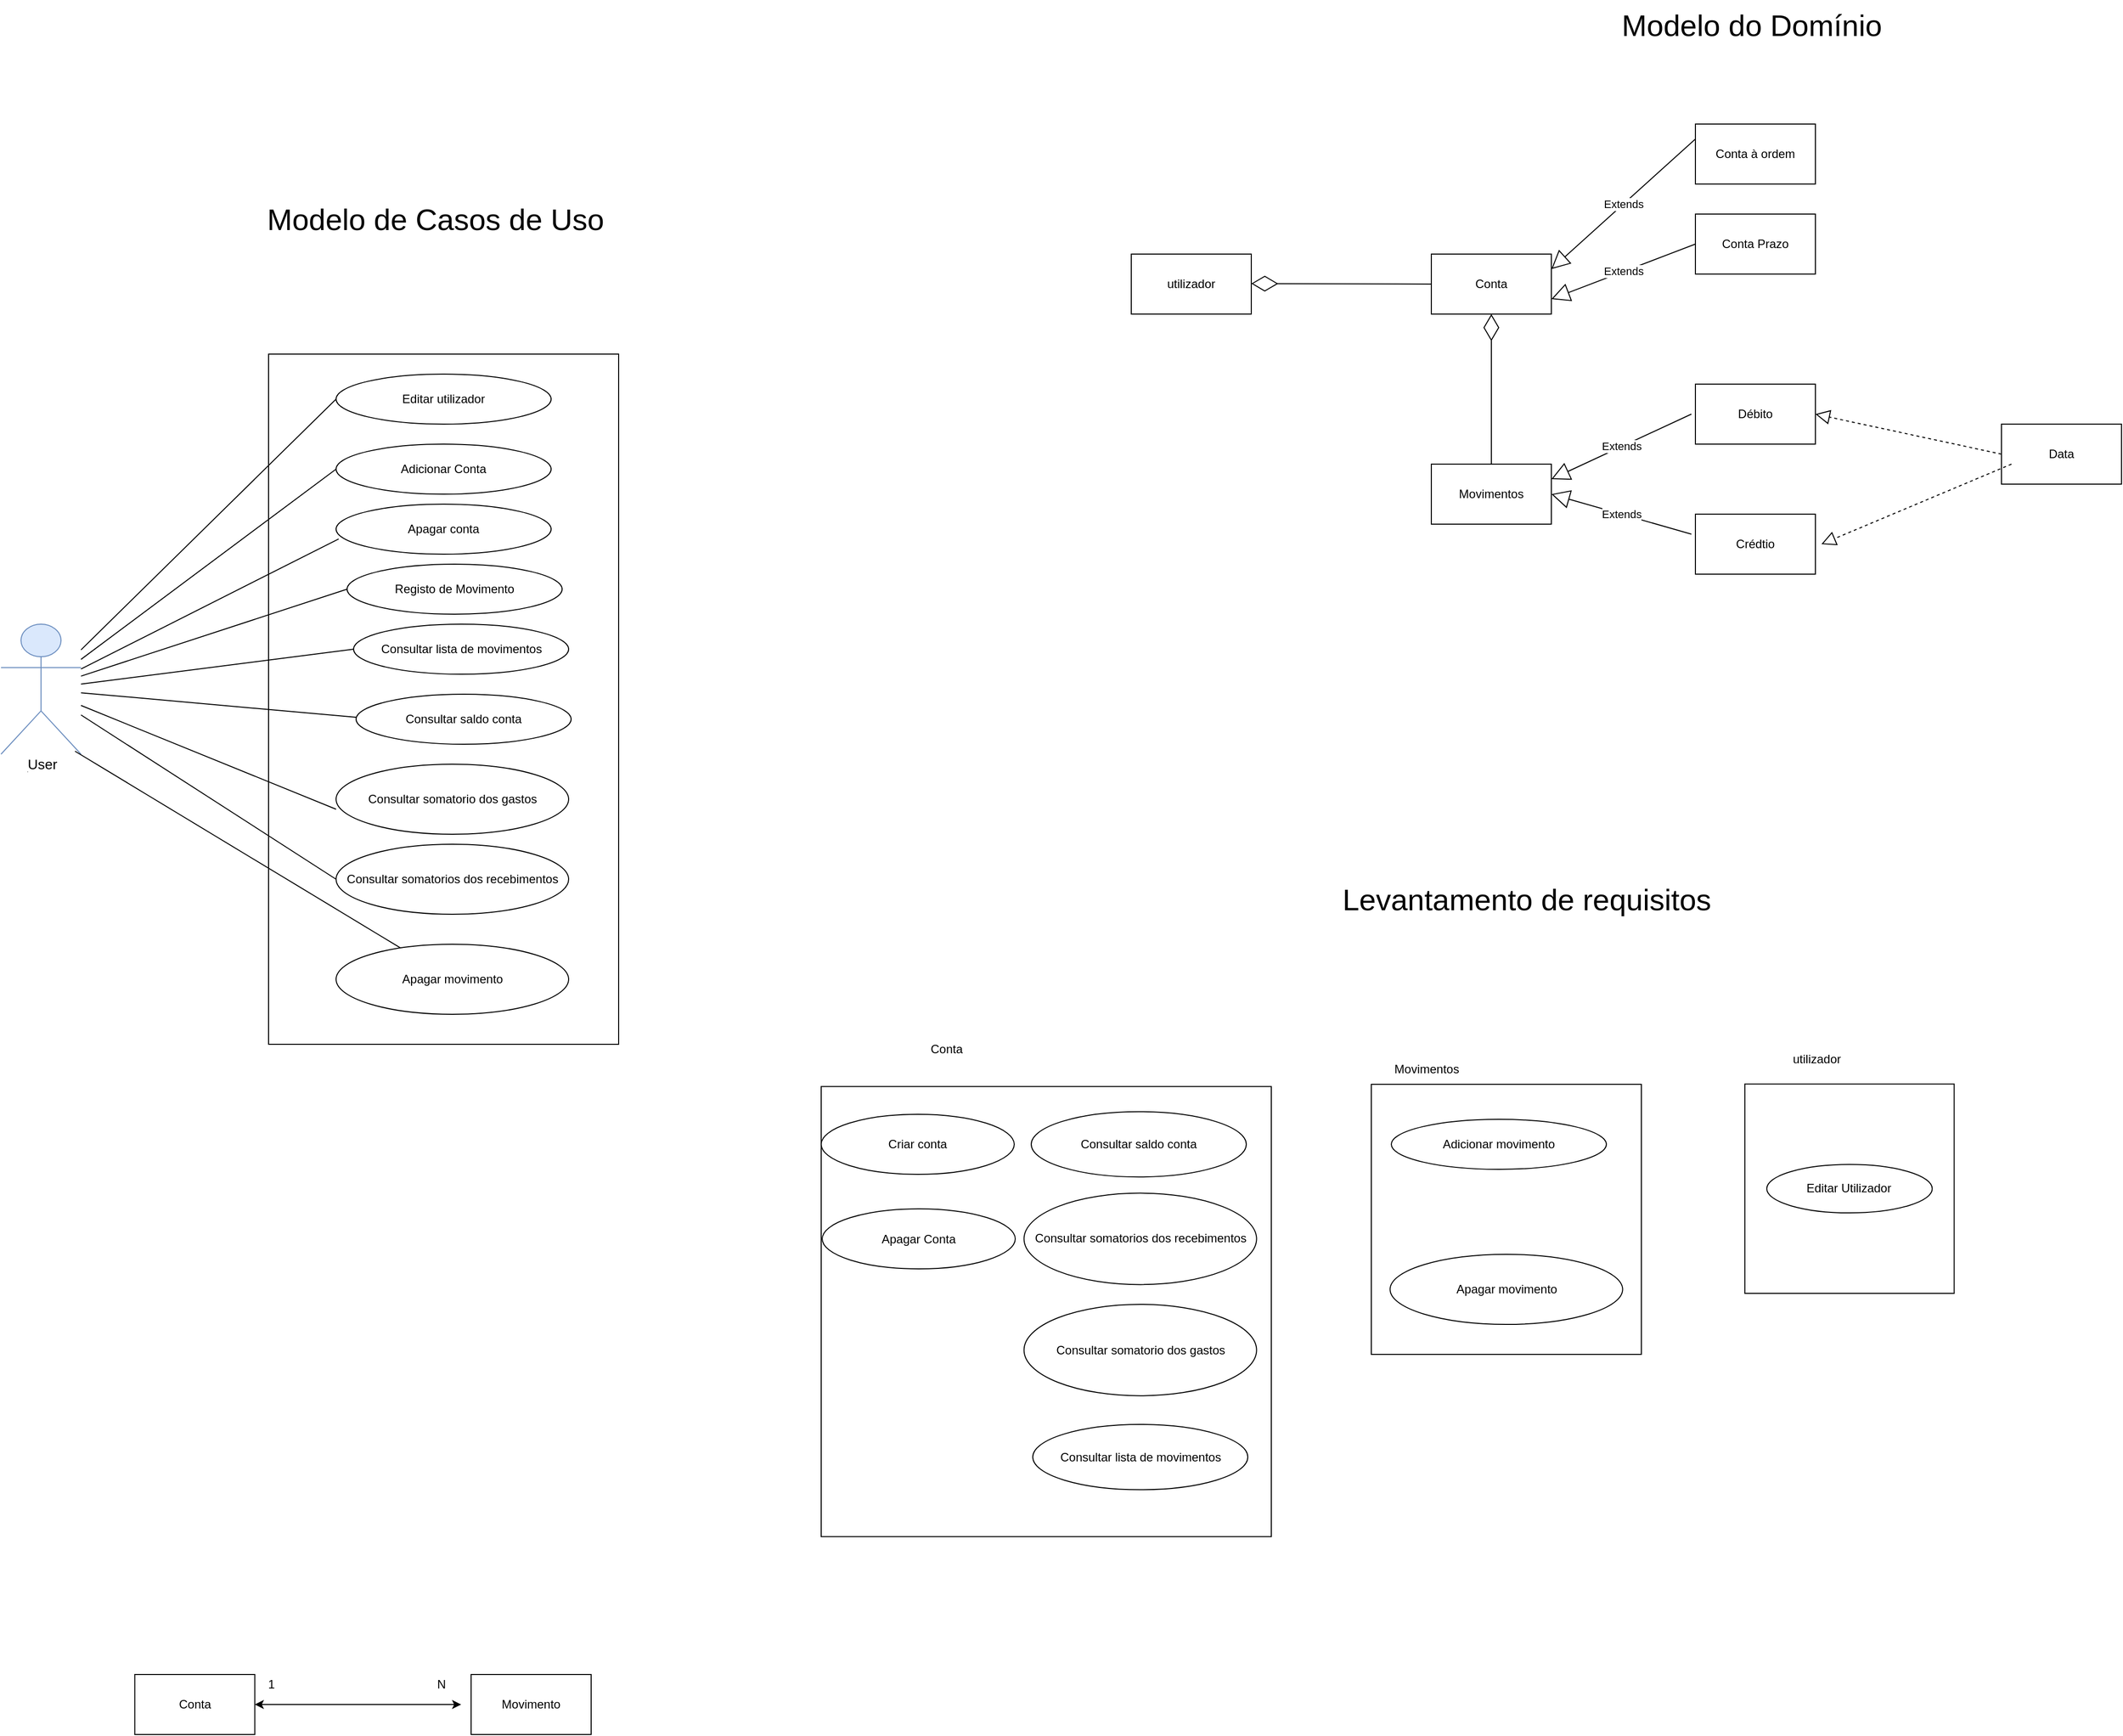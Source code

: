 <mxfile version="21.1.4" type="device">
  <diagram id="kR90zeCA4_0mLlq6k_XF" name="Page-1">
    <mxGraphModel dx="1994" dy="1770" grid="1" gridSize="10" guides="1" tooltips="1" connect="1" arrows="1" fold="1" page="1" pageScale="1" pageWidth="827" pageHeight="1169" math="0" shadow="0">
      <root>
        <mxCell id="0" />
        <mxCell id="1" parent="0" />
        <mxCell id="CaFN4GY2fkNQJT5vzBtZ-1" value="" style="rounded=0;whiteSpace=wrap;html=1;" parent="1" vertex="1">
          <mxGeometry x="227.5" y="-230" width="350" height="690" as="geometry" />
        </mxCell>
        <mxCell id="PXlCIe3qFZ60w150r0KB-8" value="Actor" style="shape=umlActor;verticalLabelPosition=bottom;verticalAlign=top;html=1;outlineConnect=0;fillColor=#dae8fc;strokeColor=#6c8ebf;" parent="1" vertex="1">
          <mxGeometry x="-40" y="40" width="80" height="130" as="geometry" />
        </mxCell>
        <mxCell id="PXlCIe3qFZ60w150r0KB-10" value="" style="endArrow=none;html=1;rounded=0;exitX=0.036;exitY=0.676;exitDx=0;exitDy=0;exitPerimeter=0;" parent="1" target="PXlCIe3qFZ60w150r0KB-8" edge="1">
          <mxGeometry width="50" height="50" relative="1" as="geometry">
            <mxPoint x="322.74" y="133.8" as="sourcePoint" />
            <mxPoint x="440" y="300" as="targetPoint" />
          </mxGeometry>
        </mxCell>
        <mxCell id="PXlCIe3qFZ60w150r0KB-11" value="" style="endArrow=none;html=1;rounded=0;exitX=0;exitY=0.5;exitDx=0;exitDy=0;" parent="1" target="PXlCIe3qFZ60w150r0KB-8" edge="1">
          <mxGeometry width="50" height="50" relative="1" as="geometry">
            <mxPoint x="295" y="225" as="sourcePoint" />
            <mxPoint x="120" y="315.577" as="targetPoint" />
          </mxGeometry>
        </mxCell>
        <mxCell id="PXlCIe3qFZ60w150r0KB-12" value="" style="endArrow=none;html=1;rounded=0;exitX=0;exitY=0.5;exitDx=0;exitDy=0;" parent="1" target="PXlCIe3qFZ60w150r0KB-8" edge="1">
          <mxGeometry width="50" height="50" relative="1" as="geometry">
            <mxPoint x="295" y="295" as="sourcePoint" />
            <mxPoint x="130" y="325.577" as="targetPoint" />
          </mxGeometry>
        </mxCell>
        <mxCell id="PXlCIe3qFZ60w150r0KB-13" value="Consultar saldo conta" style="ellipse;whiteSpace=wrap;html=1;" parent="1" vertex="1">
          <mxGeometry x="315" y="110" width="215" height="50" as="geometry" />
        </mxCell>
        <mxCell id="PXlCIe3qFZ60w150r0KB-16" value="" style="endArrow=none;html=1;rounded=0;exitX=0;exitY=0.5;exitDx=0;exitDy=0;" parent="1" source="A59N15fdTL_zLc8oEb05-2" target="PXlCIe3qFZ60w150r0KB-8" edge="1">
          <mxGeometry width="50" height="50" relative="1" as="geometry">
            <mxPoint x="215" y="279.42" as="sourcePoint" />
            <mxPoint x="60" y="249.997" as="targetPoint" />
          </mxGeometry>
        </mxCell>
        <mxCell id="PXlCIe3qFZ60w150r0KB-17" value="" style="endArrow=none;html=1;rounded=0;exitX=0;exitY=0.5;exitDx=0;exitDy=0;" parent="1" source="A59N15fdTL_zLc8oEb05-1" target="PXlCIe3qFZ60w150r0KB-8" edge="1">
          <mxGeometry width="50" height="50" relative="1" as="geometry">
            <mxPoint x="194.38" y="326.62" as="sourcePoint" />
            <mxPoint x="40" y="229.997" as="targetPoint" />
          </mxGeometry>
        </mxCell>
        <mxCell id="PXlCIe3qFZ60w150r0KB-18" value="" style="endArrow=none;html=1;rounded=0;exitX=0.012;exitY=0.696;exitDx=0;exitDy=0;exitPerimeter=0;" parent="1" source="A59N15fdTL_zLc8oEb05-3" target="PXlCIe3qFZ60w150r0KB-8" edge="1">
          <mxGeometry width="50" height="50" relative="1" as="geometry">
            <mxPoint x="254.38" y="392.2" as="sourcePoint" />
            <mxPoint x="70" y="250" as="targetPoint" />
          </mxGeometry>
        </mxCell>
        <mxCell id="PXlCIe3qFZ60w150r0KB-21" value="User" style="text;html=1;align=center;verticalAlign=middle;resizable=0;points=[];autosize=1;strokeColor=none;fillColor=none;labelBackgroundColor=#FFFFFF;spacing=8;spacingLeft=1;fontSize=14;" parent="1" vertex="1">
          <mxGeometry x="-30" y="160" width="60" height="40" as="geometry" />
        </mxCell>
        <mxCell id="PXlCIe3qFZ60w150r0KB-26" value="Consultar somatorio dos gastos" style="ellipse;whiteSpace=wrap;html=1;" parent="1" vertex="1">
          <mxGeometry x="295" y="180" width="232.5" height="70" as="geometry" />
        </mxCell>
        <mxCell id="PXlCIe3qFZ60w150r0KB-34" value="Registo de Movimento" style="ellipse;whiteSpace=wrap;html=1;" parent="1" vertex="1">
          <mxGeometry x="306" y="-20" width="215" height="50" as="geometry" />
        </mxCell>
        <mxCell id="PXlCIe3qFZ60w150r0KB-35" value="Consultar lista de movimentos" style="ellipse;whiteSpace=wrap;html=1;" parent="1" vertex="1">
          <mxGeometry x="312.5" y="40" width="215" height="50" as="geometry" />
        </mxCell>
        <mxCell id="PXlCIe3qFZ60w150r0KB-36" value="" style="endArrow=none;html=1;rounded=0;fontSize=14;entryX=0;entryY=0.5;entryDx=0;entryDy=0;" parent="1" source="PXlCIe3qFZ60w150r0KB-8" target="PXlCIe3qFZ60w150r0KB-35" edge="1">
          <mxGeometry width="50" height="50" relative="1" as="geometry">
            <mxPoint x="100" y="270" as="sourcePoint" />
            <mxPoint x="440" y="200" as="targetPoint" />
          </mxGeometry>
        </mxCell>
        <mxCell id="PXlCIe3qFZ60w150r0KB-38" value="" style="endArrow=none;html=1;rounded=0;fontSize=14;exitX=0;exitY=0.5;exitDx=0;exitDy=0;" parent="1" source="PXlCIe3qFZ60w150r0KB-34" target="PXlCIe3qFZ60w150r0KB-8" edge="1">
          <mxGeometry width="50" height="50" relative="1" as="geometry">
            <mxPoint x="390" y="250" as="sourcePoint" />
            <mxPoint x="80" y="260" as="targetPoint" />
          </mxGeometry>
        </mxCell>
        <mxCell id="A59N15fdTL_zLc8oEb05-1" value="Editar utilizador" style="ellipse;whiteSpace=wrap;html=1;" parent="1" vertex="1">
          <mxGeometry x="295" y="-210" width="215" height="50" as="geometry" />
        </mxCell>
        <mxCell id="A59N15fdTL_zLc8oEb05-2" value="Adicionar Conta" style="ellipse;whiteSpace=wrap;html=1;" parent="1" vertex="1">
          <mxGeometry x="295" y="-140" width="215" height="50" as="geometry" />
        </mxCell>
        <mxCell id="A59N15fdTL_zLc8oEb05-3" value="Apagar conta" style="ellipse;whiteSpace=wrap;html=1;" parent="1" vertex="1">
          <mxGeometry x="295" y="-80" width="215" height="50" as="geometry" />
        </mxCell>
        <mxCell id="A59N15fdTL_zLc8oEb05-4" value="Consultar somatorios dos recebimentos" style="ellipse;whiteSpace=wrap;html=1;" parent="1" vertex="1">
          <mxGeometry x="295" y="260" width="232.5" height="70" as="geometry" />
        </mxCell>
        <mxCell id="A59N15fdTL_zLc8oEb05-23" value="Conta" style="rounded=0;whiteSpace=wrap;html=1;" parent="1" vertex="1">
          <mxGeometry x="93.75" y="1090" width="120" height="60" as="geometry" />
        </mxCell>
        <mxCell id="A59N15fdTL_zLc8oEb05-24" value="Movimento" style="rounded=0;whiteSpace=wrap;html=1;" parent="1" vertex="1">
          <mxGeometry x="430" y="1090" width="120" height="60" as="geometry" />
        </mxCell>
        <mxCell id="A59N15fdTL_zLc8oEb05-26" value="" style="endArrow=classic;startArrow=classic;html=1;rounded=0;exitX=1;exitY=0.5;exitDx=0;exitDy=0;" parent="1" source="A59N15fdTL_zLc8oEb05-23" edge="1">
          <mxGeometry width="50" height="50" relative="1" as="geometry">
            <mxPoint x="490" y="1150" as="sourcePoint" />
            <mxPoint x="420" y="1120" as="targetPoint" />
          </mxGeometry>
        </mxCell>
        <mxCell id="A59N15fdTL_zLc8oEb05-27" value="1" style="text;html=1;align=center;verticalAlign=middle;resizable=0;points=[];autosize=1;strokeColor=none;fillColor=none;" parent="1" vertex="1">
          <mxGeometry x="215" y="1085" width="30" height="30" as="geometry" />
        </mxCell>
        <mxCell id="A59N15fdTL_zLc8oEb05-28" value="N" style="text;html=1;align=center;verticalAlign=middle;resizable=0;points=[];autosize=1;strokeColor=none;fillColor=none;" parent="1" vertex="1">
          <mxGeometry x="385" y="1085" width="30" height="30" as="geometry" />
        </mxCell>
        <mxCell id="MsKCTjs8EX-7MRmS8cZD-1" value="Apagar movimento" style="ellipse;whiteSpace=wrap;html=1;" parent="1" vertex="1">
          <mxGeometry x="295" y="360" width="232.5" height="70" as="geometry" />
        </mxCell>
        <mxCell id="MsKCTjs8EX-7MRmS8cZD-2" value="" style="endArrow=none;html=1;rounded=0;entryX=1.067;entryY=0.175;entryDx=0;entryDy=0;entryPerimeter=0;" parent="1" source="MsKCTjs8EX-7MRmS8cZD-1" target="PXlCIe3qFZ60w150r0KB-21" edge="1">
          <mxGeometry width="50" height="50" relative="1" as="geometry">
            <mxPoint x="295" y="360" as="sourcePoint" />
            <mxPoint x="40" y="196" as="targetPoint" />
          </mxGeometry>
        </mxCell>
        <mxCell id="MsKCTjs8EX-7MRmS8cZD-5" value="" style="group" parent="1" vertex="1" connectable="0">
          <mxGeometry x="1680" y="480" width="370" height="380" as="geometry" />
        </mxCell>
        <mxCell id="A59N15fdTL_zLc8oEb05-5" value="" style="whiteSpace=wrap;html=1;aspect=fixed;" parent="MsKCTjs8EX-7MRmS8cZD-5" vertex="1">
          <mxGeometry x="23.44" y="19.73" width="209.27" height="209.27" as="geometry" />
        </mxCell>
        <mxCell id="A59N15fdTL_zLc8oEb05-8" value="Editar Utilizador" style="ellipse;whiteSpace=wrap;html=1;" parent="MsKCTjs8EX-7MRmS8cZD-5" vertex="1">
          <mxGeometry x="45.361" y="100.182" width="165.433" height="48.364" as="geometry" />
        </mxCell>
        <mxCell id="MsKCTjs8EX-7MRmS8cZD-7" value="" style="group" parent="1" vertex="1" connectable="0">
          <mxGeometry x="1330" y="470" width="270" height="300" as="geometry" />
        </mxCell>
        <mxCell id="A59N15fdTL_zLc8oEb05-11" value="Movimentos" style="text;html=1;align=center;verticalAlign=middle;resizable=0;points=[];autosize=1;strokeColor=none;fillColor=none;" parent="MsKCTjs8EX-7MRmS8cZD-7" vertex="1">
          <mxGeometry x="10" width="90" height="30" as="geometry" />
        </mxCell>
        <mxCell id="A59N15fdTL_zLc8oEb05-15" value="Criar registo Movimento" style="ellipse;whiteSpace=wrap;html=1;" parent="MsKCTjs8EX-7MRmS8cZD-7" vertex="1">
          <mxGeometry x="27.5" y="120" width="215" height="50" as="geometry" />
        </mxCell>
        <mxCell id="A59N15fdTL_zLc8oEb05-22" value="Tipo de registo" style="ellipse;whiteSpace=wrap;html=1;" parent="MsKCTjs8EX-7MRmS8cZD-7" vertex="1">
          <mxGeometry x="20" y="50" width="215" height="50" as="geometry" />
        </mxCell>
        <mxCell id="MsKCTjs8EX-7MRmS8cZD-19" value="" style="group" parent="MsKCTjs8EX-7MRmS8cZD-7" vertex="1" connectable="0">
          <mxGeometry y="30" width="270" height="270" as="geometry" />
        </mxCell>
        <mxCell id="A59N15fdTL_zLc8oEb05-12" value="" style="whiteSpace=wrap;html=1;aspect=fixed;" parent="MsKCTjs8EX-7MRmS8cZD-19" vertex="1">
          <mxGeometry width="270" height="270" as="geometry" />
        </mxCell>
        <mxCell id="MsKCTjs8EX-7MRmS8cZD-18" value="Apagar movimento" style="ellipse;whiteSpace=wrap;html=1;" parent="MsKCTjs8EX-7MRmS8cZD-19" vertex="1">
          <mxGeometry x="18.75" y="170" width="232.5" height="70" as="geometry" />
        </mxCell>
        <mxCell id="MsKCTjs8EX-7MRmS8cZD-23" value="Adicionar movimento" style="ellipse;whiteSpace=wrap;html=1;" parent="MsKCTjs8EX-7MRmS8cZD-19" vertex="1">
          <mxGeometry x="20" y="35" width="215" height="50" as="geometry" />
        </mxCell>
        <mxCell id="MsKCTjs8EX-7MRmS8cZD-8" value="" style="group" parent="1" vertex="1" connectable="0">
          <mxGeometry x="840" y="450" width="417.78" height="502.22" as="geometry" />
        </mxCell>
        <mxCell id="MsKCTjs8EX-7MRmS8cZD-3" value="" style="whiteSpace=wrap;html=1;aspect=fixed;" parent="MsKCTjs8EX-7MRmS8cZD-8" vertex="1">
          <mxGeometry x="-60" y="52.22" width="450" height="450" as="geometry" />
        </mxCell>
        <mxCell id="A59N15fdTL_zLc8oEb05-16" value="Consultar lista de movimentos" style="ellipse;whiteSpace=wrap;html=1;" parent="MsKCTjs8EX-7MRmS8cZD-8" vertex="1">
          <mxGeometry x="151.53" y="390.001" width="215" height="65.278" as="geometry" />
        </mxCell>
        <mxCell id="A59N15fdTL_zLc8oEb05-17" value="Consultar somatorio dos gastos" style="ellipse;whiteSpace=wrap;html=1;" parent="MsKCTjs8EX-7MRmS8cZD-8" vertex="1">
          <mxGeometry x="142.78" y="269.997" width="232.5" height="91.389" as="geometry" />
        </mxCell>
        <mxCell id="A59N15fdTL_zLc8oEb05-18" value="Consultar saldo conta" style="ellipse;whiteSpace=wrap;html=1;" parent="MsKCTjs8EX-7MRmS8cZD-8" vertex="1">
          <mxGeometry x="150" y="77.359" width="215" height="65.278" as="geometry" />
        </mxCell>
        <mxCell id="A59N15fdTL_zLc8oEb05-19" value="Consultar somatorios dos recebimentos" style="ellipse;whiteSpace=wrap;html=1;" parent="MsKCTjs8EX-7MRmS8cZD-8" vertex="1">
          <mxGeometry x="142.78" y="158.802" width="232.5" height="91.389" as="geometry" />
        </mxCell>
        <mxCell id="MsKCTjs8EX-7MRmS8cZD-4" value="Conta" style="text;html=1;align=center;verticalAlign=middle;resizable=0;points=[];autosize=1;strokeColor=none;fillColor=none;" parent="MsKCTjs8EX-7MRmS8cZD-8" vertex="1">
          <mxGeometry x="35" width="60" height="30" as="geometry" />
        </mxCell>
        <mxCell id="hSWYnMdbVUoiAtDbje1Y-8" value="Criar conta" style="ellipse;whiteSpace=wrap;html=1;" vertex="1" parent="MsKCTjs8EX-7MRmS8cZD-8">
          <mxGeometry x="-60" y="80" width="193" height="60" as="geometry" />
        </mxCell>
        <mxCell id="hSWYnMdbVUoiAtDbje1Y-9" value="Apagar Conta" style="ellipse;whiteSpace=wrap;html=1;" vertex="1" parent="MsKCTjs8EX-7MRmS8cZD-8">
          <mxGeometry x="-58.97" y="174.5" width="193" height="60" as="geometry" />
        </mxCell>
        <mxCell id="MsKCTjs8EX-7MRmS8cZD-9" value="utilizador" style="rounded=0;whiteSpace=wrap;html=1;" parent="1" vertex="1">
          <mxGeometry x="1090" y="-330" width="120" height="60" as="geometry" />
        </mxCell>
        <mxCell id="MsKCTjs8EX-7MRmS8cZD-10" value="&lt;font style=&quot;font-size: 30px;&quot;&gt;Modelo de Casos de Uso&lt;/font&gt;" style="text;html=1;align=center;verticalAlign=middle;resizable=0;points=[];autosize=1;strokeColor=none;fillColor=none;" parent="1" vertex="1">
          <mxGeometry x="213.75" y="-390" width="360" height="50" as="geometry" />
        </mxCell>
        <mxCell id="MsKCTjs8EX-7MRmS8cZD-11" value="&lt;font style=&quot;font-size: 30px;&quot;&gt;Modelo do Domínio&lt;/font&gt;" style="text;html=1;align=center;verticalAlign=middle;resizable=0;points=[];autosize=1;strokeColor=none;fillColor=none;" parent="1" vertex="1">
          <mxGeometry x="1570" y="-584" width="280" height="50" as="geometry" />
        </mxCell>
        <mxCell id="MsKCTjs8EX-7MRmS8cZD-12" value="Conta" style="rounded=0;whiteSpace=wrap;html=1;" parent="1" vertex="1">
          <mxGeometry x="1390" y="-330" width="120" height="60" as="geometry" />
        </mxCell>
        <mxCell id="MsKCTjs8EX-7MRmS8cZD-13" value="Movimentos" style="rounded=0;whiteSpace=wrap;html=1;" parent="1" vertex="1">
          <mxGeometry x="1390" y="-120" width="120" height="60" as="geometry" />
        </mxCell>
        <mxCell id="MsKCTjs8EX-7MRmS8cZD-16" value="" style="endArrow=diamondThin;endFill=0;endSize=24;html=1;rounded=0;exitX=0;exitY=0.5;exitDx=0;exitDy=0;" parent="1" source="MsKCTjs8EX-7MRmS8cZD-12" edge="1">
          <mxGeometry width="160" relative="1" as="geometry">
            <mxPoint x="1380" y="-300.5" as="sourcePoint" />
            <mxPoint x="1210" y="-300.5" as="targetPoint" />
          </mxGeometry>
        </mxCell>
        <mxCell id="MsKCTjs8EX-7MRmS8cZD-17" value="" style="endArrow=diamondThin;endFill=0;endSize=24;html=1;rounded=0;entryX=0.5;entryY=1;entryDx=0;entryDy=0;" parent="1" target="MsKCTjs8EX-7MRmS8cZD-12" edge="1">
          <mxGeometry width="160" relative="1" as="geometry">
            <mxPoint x="1450" y="-120" as="sourcePoint" />
            <mxPoint x="1220" y="-290.5" as="targetPoint" />
          </mxGeometry>
        </mxCell>
        <mxCell id="MsKCTjs8EX-7MRmS8cZD-20" value="&lt;font style=&quot;font-size: 30px;&quot;&gt;Levantamento de requisitos&lt;/font&gt;" style="text;html=1;align=center;verticalAlign=middle;resizable=0;points=[];autosize=1;strokeColor=none;fillColor=none;" parent="1" vertex="1">
          <mxGeometry x="1290" y="290" width="390" height="50" as="geometry" />
        </mxCell>
        <mxCell id="A59N15fdTL_zLc8oEb05-6" value="utilizador" style="text;html=1;align=center;verticalAlign=middle;resizable=0;points=[];autosize=1;strokeColor=none;fillColor=none;" parent="1" vertex="1">
          <mxGeometry x="1740.003" y="460" width="70" height="30" as="geometry" />
        </mxCell>
        <mxCell id="hSWYnMdbVUoiAtDbje1Y-10" value="Débito" style="rounded=0;whiteSpace=wrap;html=1;" vertex="1" parent="1">
          <mxGeometry x="1654" y="-200" width="120" height="60" as="geometry" />
        </mxCell>
        <mxCell id="hSWYnMdbVUoiAtDbje1Y-11" value="Crédtio" style="rounded=0;whiteSpace=wrap;html=1;" vertex="1" parent="1">
          <mxGeometry x="1654" y="-70" width="120" height="60" as="geometry" />
        </mxCell>
        <mxCell id="hSWYnMdbVUoiAtDbje1Y-12" value="Conta à ordem" style="rounded=0;whiteSpace=wrap;html=1;" vertex="1" parent="1">
          <mxGeometry x="1654" y="-460" width="120" height="60" as="geometry" />
        </mxCell>
        <mxCell id="hSWYnMdbVUoiAtDbje1Y-13" value="Conta Prazo" style="rounded=0;whiteSpace=wrap;html=1;" vertex="1" parent="1">
          <mxGeometry x="1654" y="-370" width="120" height="60" as="geometry" />
        </mxCell>
        <mxCell id="hSWYnMdbVUoiAtDbje1Y-15" value="Extends" style="endArrow=block;endSize=16;endFill=0;html=1;rounded=0;entryX=1;entryY=0.25;entryDx=0;entryDy=0;exitX=0;exitY=0.25;exitDx=0;exitDy=0;" edge="1" parent="1" source="hSWYnMdbVUoiAtDbje1Y-12" target="MsKCTjs8EX-7MRmS8cZD-12">
          <mxGeometry width="160" relative="1" as="geometry">
            <mxPoint x="1630" y="-530" as="sourcePoint" />
            <mxPoint x="1420" y="-290" as="targetPoint" />
          </mxGeometry>
        </mxCell>
        <mxCell id="hSWYnMdbVUoiAtDbje1Y-16" value="Extends" style="endArrow=block;endSize=16;endFill=0;html=1;rounded=0;entryX=1;entryY=0.75;entryDx=0;entryDy=0;exitX=0;exitY=0.5;exitDx=0;exitDy=0;" edge="1" parent="1" source="hSWYnMdbVUoiAtDbje1Y-13" target="MsKCTjs8EX-7MRmS8cZD-12">
          <mxGeometry width="160" relative="1" as="geometry">
            <mxPoint x="1840" y="-340" as="sourcePoint" />
            <mxPoint x="1650" y="-350" as="targetPoint" />
          </mxGeometry>
        </mxCell>
        <mxCell id="hSWYnMdbVUoiAtDbje1Y-17" value="Extends" style="endArrow=block;endSize=16;endFill=0;html=1;rounded=0;entryX=1;entryY=0.25;entryDx=0;entryDy=0;" edge="1" parent="1" target="MsKCTjs8EX-7MRmS8cZD-13">
          <mxGeometry width="160" relative="1" as="geometry">
            <mxPoint x="1650" y="-170" as="sourcePoint" />
            <mxPoint x="1520" y="-275" as="targetPoint" />
          </mxGeometry>
        </mxCell>
        <mxCell id="hSWYnMdbVUoiAtDbje1Y-18" value="Extends" style="endArrow=block;endSize=16;endFill=0;html=1;rounded=0;entryX=1;entryY=0.5;entryDx=0;entryDy=0;" edge="1" parent="1" target="MsKCTjs8EX-7MRmS8cZD-13">
          <mxGeometry width="160" relative="1" as="geometry">
            <mxPoint x="1650" y="-50" as="sourcePoint" />
            <mxPoint x="1520" y="-95" as="targetPoint" />
          </mxGeometry>
        </mxCell>
        <mxCell id="hSWYnMdbVUoiAtDbje1Y-19" value="" style="endArrow=block;dashed=1;endFill=0;endSize=12;html=1;rounded=0;entryX=1;entryY=0.5;entryDx=0;entryDy=0;exitX=0;exitY=0.5;exitDx=0;exitDy=0;" edge="1" parent="1" source="hSWYnMdbVUoiAtDbje1Y-20" target="hSWYnMdbVUoiAtDbje1Y-10">
          <mxGeometry width="160" relative="1" as="geometry">
            <mxPoint x="1439" y="50" as="sourcePoint" />
            <mxPoint x="1420" y="-70" as="targetPoint" />
          </mxGeometry>
        </mxCell>
        <mxCell id="hSWYnMdbVUoiAtDbje1Y-20" value="Data" style="rounded=0;whiteSpace=wrap;html=1;" vertex="1" parent="1">
          <mxGeometry x="1960" y="-160" width="120" height="60" as="geometry" />
        </mxCell>
        <mxCell id="hSWYnMdbVUoiAtDbje1Y-21" value="" style="endArrow=block;dashed=1;endFill=0;endSize=12;html=1;rounded=0;exitX=0;exitY=0.5;exitDx=0;exitDy=0;" edge="1" parent="1">
          <mxGeometry width="160" relative="1" as="geometry">
            <mxPoint x="1970" y="-120" as="sourcePoint" />
            <mxPoint x="1780" y="-40" as="targetPoint" />
          </mxGeometry>
        </mxCell>
      </root>
    </mxGraphModel>
  </diagram>
</mxfile>
